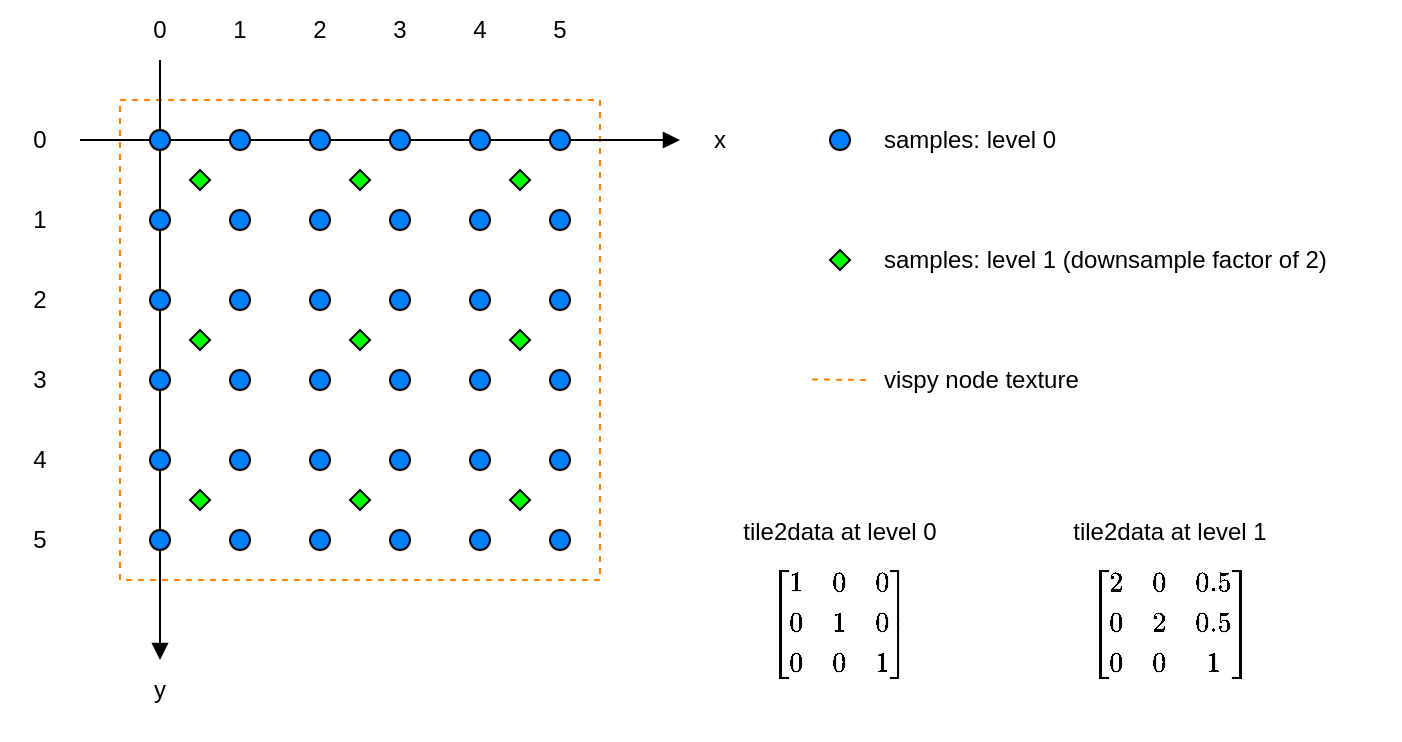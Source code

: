 <mxfile version="22.0.4" type="github">
  <diagram name="Page-1" id="81_R1TOg2fRfOqU8XQqU">
    <mxGraphModel dx="819" dy="455" grid="1" gridSize="10" guides="1" tooltips="1" connect="1" arrows="1" fold="1" page="1" pageScale="1" pageWidth="850" pageHeight="1100" math="1" shadow="0">
      <root>
        <mxCell id="0" />
        <mxCell id="1" parent="0" />
        <mxCell id="ZHrF-gw26W0FD01k0pS1-119" value="" style="whiteSpace=wrap;html=1;aspect=fixed;dashed=1;strokeColor=#FF8000;" vertex="1" parent="1">
          <mxGeometry x="80" y="80" width="240" height="240" as="geometry" />
        </mxCell>
        <mxCell id="ZHrF-gw26W0FD01k0pS1-1" value="" style="endArrow=none;html=1;rounded=0;startArrow=block;startFill=1;" edge="1" parent="1">
          <mxGeometry width="50" height="50" relative="1" as="geometry">
            <mxPoint x="100" y="360" as="sourcePoint" />
            <mxPoint x="100" y="60" as="targetPoint" />
          </mxGeometry>
        </mxCell>
        <mxCell id="ZHrF-gw26W0FD01k0pS1-2" value="" style="endArrow=none;html=1;rounded=0;startArrow=block;startFill=1;" edge="1" parent="1">
          <mxGeometry width="50" height="50" relative="1" as="geometry">
            <mxPoint x="360" y="100" as="sourcePoint" />
            <mxPoint x="60" y="100" as="targetPoint" />
          </mxGeometry>
        </mxCell>
        <mxCell id="ZHrF-gw26W0FD01k0pS1-3" value="" style="ellipse;whiteSpace=wrap;html=1;aspect=fixed;fillColor=#007FFF;" vertex="1" parent="1">
          <mxGeometry x="95" y="95" width="10" height="10" as="geometry" />
        </mxCell>
        <mxCell id="ZHrF-gw26W0FD01k0pS1-8" value="" style="ellipse;whiteSpace=wrap;html=1;aspect=fixed;fillColor=#007FFF;" vertex="1" parent="1">
          <mxGeometry x="135" y="135" width="10" height="10" as="geometry" />
        </mxCell>
        <mxCell id="ZHrF-gw26W0FD01k0pS1-9" value="" style="ellipse;whiteSpace=wrap;html=1;aspect=fixed;fillColor=#007FFF;" vertex="1" parent="1">
          <mxGeometry x="175" y="175" width="10" height="10" as="geometry" />
        </mxCell>
        <mxCell id="ZHrF-gw26W0FD01k0pS1-10" value="" style="ellipse;whiteSpace=wrap;html=1;aspect=fixed;fillColor=#007FFF;" vertex="1" parent="1">
          <mxGeometry x="215" y="215" width="10" height="10" as="geometry" />
        </mxCell>
        <mxCell id="ZHrF-gw26W0FD01k0pS1-11" value="" style="ellipse;whiteSpace=wrap;html=1;aspect=fixed;fillColor=#007FFF;" vertex="1" parent="1">
          <mxGeometry x="135" y="95" width="10" height="10" as="geometry" />
        </mxCell>
        <mxCell id="ZHrF-gw26W0FD01k0pS1-12" value="" style="ellipse;whiteSpace=wrap;html=1;aspect=fixed;fillColor=#007FFF;" vertex="1" parent="1">
          <mxGeometry x="175" y="95" width="10" height="10" as="geometry" />
        </mxCell>
        <mxCell id="ZHrF-gw26W0FD01k0pS1-13" value="" style="ellipse;whiteSpace=wrap;html=1;aspect=fixed;fillColor=#007FFF;" vertex="1" parent="1">
          <mxGeometry x="215" y="95" width="10" height="10" as="geometry" />
        </mxCell>
        <mxCell id="ZHrF-gw26W0FD01k0pS1-14" value="" style="ellipse;whiteSpace=wrap;html=1;aspect=fixed;fillColor=#007FFF;" vertex="1" parent="1">
          <mxGeometry x="215" y="135" width="10" height="10" as="geometry" />
        </mxCell>
        <mxCell id="ZHrF-gw26W0FD01k0pS1-15" value="" style="ellipse;whiteSpace=wrap;html=1;aspect=fixed;fillColor=#007FFF;" vertex="1" parent="1">
          <mxGeometry x="175" y="135" width="10" height="10" as="geometry" />
        </mxCell>
        <mxCell id="ZHrF-gw26W0FD01k0pS1-16" value="" style="ellipse;whiteSpace=wrap;html=1;aspect=fixed;fillColor=#007FFF;" vertex="1" parent="1">
          <mxGeometry x="215" y="175" width="10" height="10" as="geometry" />
        </mxCell>
        <mxCell id="ZHrF-gw26W0FD01k0pS1-17" value="" style="ellipse;whiteSpace=wrap;html=1;aspect=fixed;fillColor=#007FFF;" vertex="1" parent="1">
          <mxGeometry x="175" y="215" width="10" height="10" as="geometry" />
        </mxCell>
        <mxCell id="ZHrF-gw26W0FD01k0pS1-18" value="" style="ellipse;whiteSpace=wrap;html=1;aspect=fixed;fillColor=#007FFF;" vertex="1" parent="1">
          <mxGeometry x="135" y="215" width="10" height="10" as="geometry" />
        </mxCell>
        <mxCell id="ZHrF-gw26W0FD01k0pS1-19" value="" style="ellipse;whiteSpace=wrap;html=1;aspect=fixed;fillColor=#007FFF;" vertex="1" parent="1">
          <mxGeometry x="135" y="175" width="10" height="10" as="geometry" />
        </mxCell>
        <mxCell id="ZHrF-gw26W0FD01k0pS1-20" value="" style="ellipse;whiteSpace=wrap;html=1;aspect=fixed;fillColor=#007FFF;" vertex="1" parent="1">
          <mxGeometry x="95" y="175" width="10" height="10" as="geometry" />
        </mxCell>
        <mxCell id="ZHrF-gw26W0FD01k0pS1-21" value="" style="ellipse;whiteSpace=wrap;html=1;aspect=fixed;fillColor=#007FFF;" vertex="1" parent="1">
          <mxGeometry x="95" y="215" width="10" height="10" as="geometry" />
        </mxCell>
        <mxCell id="ZHrF-gw26W0FD01k0pS1-22" value="" style="ellipse;whiteSpace=wrap;html=1;aspect=fixed;fillColor=#007FFF;" vertex="1" parent="1">
          <mxGeometry x="95" y="135" width="10" height="10" as="geometry" />
        </mxCell>
        <mxCell id="ZHrF-gw26W0FD01k0pS1-23" value="" style="ellipse;whiteSpace=wrap;html=1;aspect=fixed;fillColor=#007FFF;" vertex="1" parent="1">
          <mxGeometry x="175" y="255" width="10" height="10" as="geometry" />
        </mxCell>
        <mxCell id="ZHrF-gw26W0FD01k0pS1-24" value="" style="ellipse;whiteSpace=wrap;html=1;aspect=fixed;fillColor=#007FFF;" vertex="1" parent="1">
          <mxGeometry x="215" y="295" width="10" height="10" as="geometry" />
        </mxCell>
        <mxCell id="ZHrF-gw26W0FD01k0pS1-25" value="" style="ellipse;whiteSpace=wrap;html=1;aspect=fixed;fillColor=#007FFF;" vertex="1" parent="1">
          <mxGeometry x="215" y="255" width="10" height="10" as="geometry" />
        </mxCell>
        <mxCell id="ZHrF-gw26W0FD01k0pS1-26" value="" style="ellipse;whiteSpace=wrap;html=1;aspect=fixed;fillColor=#007FFF;" vertex="1" parent="1">
          <mxGeometry x="175" y="295" width="10" height="10" as="geometry" />
        </mxCell>
        <mxCell id="ZHrF-gw26W0FD01k0pS1-27" value="" style="ellipse;whiteSpace=wrap;html=1;aspect=fixed;fillColor=#007FFF;" vertex="1" parent="1">
          <mxGeometry x="135" y="295" width="10" height="10" as="geometry" />
        </mxCell>
        <mxCell id="ZHrF-gw26W0FD01k0pS1-28" value="" style="ellipse;whiteSpace=wrap;html=1;aspect=fixed;fillColor=#007FFF;" vertex="1" parent="1">
          <mxGeometry x="135" y="255" width="10" height="10" as="geometry" />
        </mxCell>
        <mxCell id="ZHrF-gw26W0FD01k0pS1-29" value="" style="ellipse;whiteSpace=wrap;html=1;aspect=fixed;fillColor=#007FFF;" vertex="1" parent="1">
          <mxGeometry x="95" y="255" width="10" height="10" as="geometry" />
        </mxCell>
        <mxCell id="ZHrF-gw26W0FD01k0pS1-30" value="" style="ellipse;whiteSpace=wrap;html=1;aspect=fixed;fillColor=#007FFF;" vertex="1" parent="1">
          <mxGeometry x="95" y="295" width="10" height="10" as="geometry" />
        </mxCell>
        <mxCell id="ZHrF-gw26W0FD01k0pS1-55" value="" style="ellipse;whiteSpace=wrap;html=1;aspect=fixed;fillColor=#007FFF;" vertex="1" parent="1">
          <mxGeometry x="255" y="95" width="10" height="10" as="geometry" />
        </mxCell>
        <mxCell id="ZHrF-gw26W0FD01k0pS1-56" value="" style="ellipse;whiteSpace=wrap;html=1;aspect=fixed;fillColor=#007FFF;" vertex="1" parent="1">
          <mxGeometry x="295" y="135" width="10" height="10" as="geometry" />
        </mxCell>
        <mxCell id="ZHrF-gw26W0FD01k0pS1-59" value="" style="ellipse;whiteSpace=wrap;html=1;aspect=fixed;fillColor=#007FFF;" vertex="1" parent="1">
          <mxGeometry x="295" y="95" width="10" height="10" as="geometry" />
        </mxCell>
        <mxCell id="ZHrF-gw26W0FD01k0pS1-66" value="" style="ellipse;whiteSpace=wrap;html=1;aspect=fixed;fillColor=#007FFF;" vertex="1" parent="1">
          <mxGeometry x="295" y="215" width="10" height="10" as="geometry" />
        </mxCell>
        <mxCell id="ZHrF-gw26W0FD01k0pS1-67" value="" style="ellipse;whiteSpace=wrap;html=1;aspect=fixed;fillColor=#007FFF;" vertex="1" parent="1">
          <mxGeometry x="295" y="175" width="10" height="10" as="geometry" />
        </mxCell>
        <mxCell id="ZHrF-gw26W0FD01k0pS1-68" value="" style="ellipse;whiteSpace=wrap;html=1;aspect=fixed;fillColor=#007FFF;" vertex="1" parent="1">
          <mxGeometry x="255" y="175" width="10" height="10" as="geometry" />
        </mxCell>
        <mxCell id="ZHrF-gw26W0FD01k0pS1-69" value="" style="ellipse;whiteSpace=wrap;html=1;aspect=fixed;fillColor=#007FFF;" vertex="1" parent="1">
          <mxGeometry x="255" y="215" width="10" height="10" as="geometry" />
        </mxCell>
        <mxCell id="ZHrF-gw26W0FD01k0pS1-70" value="" style="ellipse;whiteSpace=wrap;html=1;aspect=fixed;fillColor=#007FFF;" vertex="1" parent="1">
          <mxGeometry x="255" y="135" width="10" height="10" as="geometry" />
        </mxCell>
        <mxCell id="ZHrF-gw26W0FD01k0pS1-75" value="" style="ellipse;whiteSpace=wrap;html=1;aspect=fixed;fillColor=#007FFF;" vertex="1" parent="1">
          <mxGeometry x="295" y="295" width="10" height="10" as="geometry" />
        </mxCell>
        <mxCell id="ZHrF-gw26W0FD01k0pS1-76" value="" style="ellipse;whiteSpace=wrap;html=1;aspect=fixed;fillColor=#007FFF;" vertex="1" parent="1">
          <mxGeometry x="295" y="255" width="10" height="10" as="geometry" />
        </mxCell>
        <mxCell id="ZHrF-gw26W0FD01k0pS1-77" value="" style="ellipse;whiteSpace=wrap;html=1;aspect=fixed;fillColor=#007FFF;" vertex="1" parent="1">
          <mxGeometry x="255" y="255" width="10" height="10" as="geometry" />
        </mxCell>
        <mxCell id="ZHrF-gw26W0FD01k0pS1-78" value="" style="ellipse;whiteSpace=wrap;html=1;aspect=fixed;fillColor=#007FFF;" vertex="1" parent="1">
          <mxGeometry x="255" y="295" width="10" height="10" as="geometry" />
        </mxCell>
        <mxCell id="ZHrF-gw26W0FD01k0pS1-86" value="" style="rhombus;whiteSpace=wrap;html=1;fillColor=#00FF00;" vertex="1" parent="1">
          <mxGeometry x="115" y="115" width="10" height="10" as="geometry" />
        </mxCell>
        <mxCell id="ZHrF-gw26W0FD01k0pS1-96" value="" style="rhombus;whiteSpace=wrap;html=1;fillColor=#00FF00;" vertex="1" parent="1">
          <mxGeometry x="115" y="195" width="10" height="10" as="geometry" />
        </mxCell>
        <mxCell id="ZHrF-gw26W0FD01k0pS1-97" value="" style="rhombus;whiteSpace=wrap;html=1;fillColor=#00FF00;" vertex="1" parent="1">
          <mxGeometry x="115" y="275" width="10" height="10" as="geometry" />
        </mxCell>
        <mxCell id="ZHrF-gw26W0FD01k0pS1-99" value="" style="rhombus;whiteSpace=wrap;html=1;fillColor=#00FF00;" vertex="1" parent="1">
          <mxGeometry x="195" y="115" width="10" height="10" as="geometry" />
        </mxCell>
        <mxCell id="ZHrF-gw26W0FD01k0pS1-100" value="" style="rhombus;whiteSpace=wrap;html=1;fillColor=#00FF00;" vertex="1" parent="1">
          <mxGeometry x="195" y="195" width="10" height="10" as="geometry" />
        </mxCell>
        <mxCell id="ZHrF-gw26W0FD01k0pS1-101" value="" style="rhombus;whiteSpace=wrap;html=1;fillColor=#00FF00;" vertex="1" parent="1">
          <mxGeometry x="195" y="275" width="10" height="10" as="geometry" />
        </mxCell>
        <mxCell id="ZHrF-gw26W0FD01k0pS1-102" value="" style="rhombus;whiteSpace=wrap;html=1;fillColor=#00FF00;" vertex="1" parent="1">
          <mxGeometry x="275" y="115" width="10" height="10" as="geometry" />
        </mxCell>
        <mxCell id="ZHrF-gw26W0FD01k0pS1-103" value="" style="rhombus;whiteSpace=wrap;html=1;fillColor=#00FF00;" vertex="1" parent="1">
          <mxGeometry x="275" y="195" width="10" height="10" as="geometry" />
        </mxCell>
        <mxCell id="ZHrF-gw26W0FD01k0pS1-104" value="" style="rhombus;whiteSpace=wrap;html=1;fillColor=#00FF00;" vertex="1" parent="1">
          <mxGeometry x="275" y="275" width="10" height="10" as="geometry" />
        </mxCell>
        <mxCell id="ZHrF-gw26W0FD01k0pS1-105" value="0" style="text;html=1;strokeColor=none;fillColor=none;align=center;verticalAlign=middle;whiteSpace=wrap;rounded=0;" vertex="1" parent="1">
          <mxGeometry x="80" y="30" width="40" height="30" as="geometry" />
        </mxCell>
        <mxCell id="ZHrF-gw26W0FD01k0pS1-106" value="1" style="text;html=1;strokeColor=none;fillColor=none;align=center;verticalAlign=middle;whiteSpace=wrap;rounded=0;" vertex="1" parent="1">
          <mxGeometry x="120" y="30" width="40" height="30" as="geometry" />
        </mxCell>
        <mxCell id="ZHrF-gw26W0FD01k0pS1-107" value="2" style="text;html=1;strokeColor=none;fillColor=none;align=center;verticalAlign=middle;whiteSpace=wrap;rounded=0;" vertex="1" parent="1">
          <mxGeometry x="160" y="30" width="40" height="30" as="geometry" />
        </mxCell>
        <mxCell id="ZHrF-gw26W0FD01k0pS1-108" value="3" style="text;html=1;strokeColor=none;fillColor=none;align=center;verticalAlign=middle;whiteSpace=wrap;rounded=0;" vertex="1" parent="1">
          <mxGeometry x="200" y="30" width="40" height="30" as="geometry" />
        </mxCell>
        <mxCell id="ZHrF-gw26W0FD01k0pS1-109" value="4" style="text;html=1;strokeColor=none;fillColor=none;align=center;verticalAlign=middle;whiteSpace=wrap;rounded=0;" vertex="1" parent="1">
          <mxGeometry x="240" y="30" width="40" height="30" as="geometry" />
        </mxCell>
        <mxCell id="ZHrF-gw26W0FD01k0pS1-110" value="5" style="text;html=1;strokeColor=none;fillColor=none;align=center;verticalAlign=middle;whiteSpace=wrap;rounded=0;" vertex="1" parent="1">
          <mxGeometry x="280" y="30" width="40" height="30" as="geometry" />
        </mxCell>
        <mxCell id="ZHrF-gw26W0FD01k0pS1-111" value="0" style="text;html=1;strokeColor=none;fillColor=none;align=center;verticalAlign=middle;whiteSpace=wrap;rounded=0;" vertex="1" parent="1">
          <mxGeometry x="20" y="85" width="40" height="30" as="geometry" />
        </mxCell>
        <mxCell id="ZHrF-gw26W0FD01k0pS1-112" value="1" style="text;html=1;strokeColor=none;fillColor=none;align=center;verticalAlign=middle;whiteSpace=wrap;rounded=0;" vertex="1" parent="1">
          <mxGeometry x="20" y="125" width="40" height="30" as="geometry" />
        </mxCell>
        <mxCell id="ZHrF-gw26W0FD01k0pS1-113" value="2" style="text;html=1;strokeColor=none;fillColor=none;align=center;verticalAlign=middle;whiteSpace=wrap;rounded=0;" vertex="1" parent="1">
          <mxGeometry x="20" y="165" width="40" height="30" as="geometry" />
        </mxCell>
        <mxCell id="ZHrF-gw26W0FD01k0pS1-114" value="3" style="text;html=1;strokeColor=none;fillColor=none;align=center;verticalAlign=middle;whiteSpace=wrap;rounded=0;" vertex="1" parent="1">
          <mxGeometry x="20" y="205" width="40" height="30" as="geometry" />
        </mxCell>
        <mxCell id="ZHrF-gw26W0FD01k0pS1-115" value="4" style="text;html=1;strokeColor=none;fillColor=none;align=center;verticalAlign=middle;whiteSpace=wrap;rounded=0;" vertex="1" parent="1">
          <mxGeometry x="20" y="245" width="40" height="30" as="geometry" />
        </mxCell>
        <mxCell id="ZHrF-gw26W0FD01k0pS1-116" value="5" style="text;html=1;strokeColor=none;fillColor=none;align=center;verticalAlign=middle;whiteSpace=wrap;rounded=0;" vertex="1" parent="1">
          <mxGeometry x="20" y="285" width="40" height="30" as="geometry" />
        </mxCell>
        <mxCell id="ZHrF-gw26W0FD01k0pS1-117" value="x" style="text;html=1;strokeColor=none;fillColor=none;align=center;verticalAlign=middle;whiteSpace=wrap;rounded=0;" vertex="1" parent="1">
          <mxGeometry x="360" y="85" width="40" height="30" as="geometry" />
        </mxCell>
        <mxCell id="ZHrF-gw26W0FD01k0pS1-118" value="y" style="text;html=1;strokeColor=none;fillColor=none;align=center;verticalAlign=middle;whiteSpace=wrap;rounded=0;" vertex="1" parent="1">
          <mxGeometry x="80" y="360" width="40" height="30" as="geometry" />
        </mxCell>
        <mxCell id="ZHrF-gw26W0FD01k0pS1-121" value="" style="endArrow=none;dashed=1;html=1;rounded=0;fillColor=#ffe6cc;strokeColor=#FF8000;" edge="1" parent="1">
          <mxGeometry width="50" height="50" relative="1" as="geometry">
            <mxPoint x="426" y="219.71" as="sourcePoint" />
            <mxPoint x="456" y="220" as="targetPoint" />
          </mxGeometry>
        </mxCell>
        <mxCell id="ZHrF-gw26W0FD01k0pS1-122" value="vispy node texture" style="text;html=1;strokeColor=none;fillColor=none;align=left;verticalAlign=middle;whiteSpace=wrap;rounded=0;" vertex="1" parent="1">
          <mxGeometry x="460" y="205" width="190" height="30" as="geometry" />
        </mxCell>
        <mxCell id="ZHrF-gw26W0FD01k0pS1-123" value="" style="ellipse;whiteSpace=wrap;html=1;aspect=fixed;fillColor=#007FFF;" vertex="1" parent="1">
          <mxGeometry x="435" y="95" width="10" height="10" as="geometry" />
        </mxCell>
        <mxCell id="ZHrF-gw26W0FD01k0pS1-125" value="samples: level 0" style="text;html=1;strokeColor=none;fillColor=none;align=left;verticalAlign=middle;whiteSpace=wrap;rounded=0;" vertex="1" parent="1">
          <mxGeometry x="460" y="85" width="180" height="30" as="geometry" />
        </mxCell>
        <mxCell id="ZHrF-gw26W0FD01k0pS1-126" value="" style="rhombus;whiteSpace=wrap;html=1;fillColor=#00FF00;" vertex="1" parent="1">
          <mxGeometry x="435" y="155" width="10" height="10" as="geometry" />
        </mxCell>
        <mxCell id="ZHrF-gw26W0FD01k0pS1-127" value="samples: level 1 (downsample factor of 2)" style="text;html=1;strokeColor=none;fillColor=none;align=left;verticalAlign=middle;whiteSpace=wrap;rounded=0;" vertex="1" parent="1">
          <mxGeometry x="460" y="145" width="260" height="30" as="geometry" />
        </mxCell>
        <mxCell id="ZHrF-gw26W0FD01k0pS1-129" value="tile2data at level 1&lt;br&gt;$$\begin{bmatrix} 2 &amp;amp; 0 &amp;amp; 0.5 \\ 0 &amp;amp; 2 &amp;amp; 0.5 \\ 0 &amp;amp; 0 &amp;amp; 1 \end{bmatrix}$$" style="text;html=1;strokeColor=none;fillColor=none;align=center;verticalAlign=middle;whiteSpace=wrap;rounded=0;" vertex="1" parent="1">
          <mxGeometry x="530" y="270" width="150" height="130" as="geometry" />
        </mxCell>
        <mxCell id="ZHrF-gw26W0FD01k0pS1-130" value="tile2data at level 0&lt;br&gt;$$\begin{bmatrix} 1 &amp;amp; 0 &amp;amp; 0 \\ 0 &amp;amp; 1 &amp;amp; 0 \\ 0 &amp;amp; 0 &amp;amp; 1 \end{bmatrix}$$" style="text;html=1;strokeColor=none;fillColor=none;align=center;verticalAlign=middle;whiteSpace=wrap;rounded=0;" vertex="1" parent="1">
          <mxGeometry x="365" y="270" width="150" height="130" as="geometry" />
        </mxCell>
      </root>
    </mxGraphModel>
  </diagram>
</mxfile>

